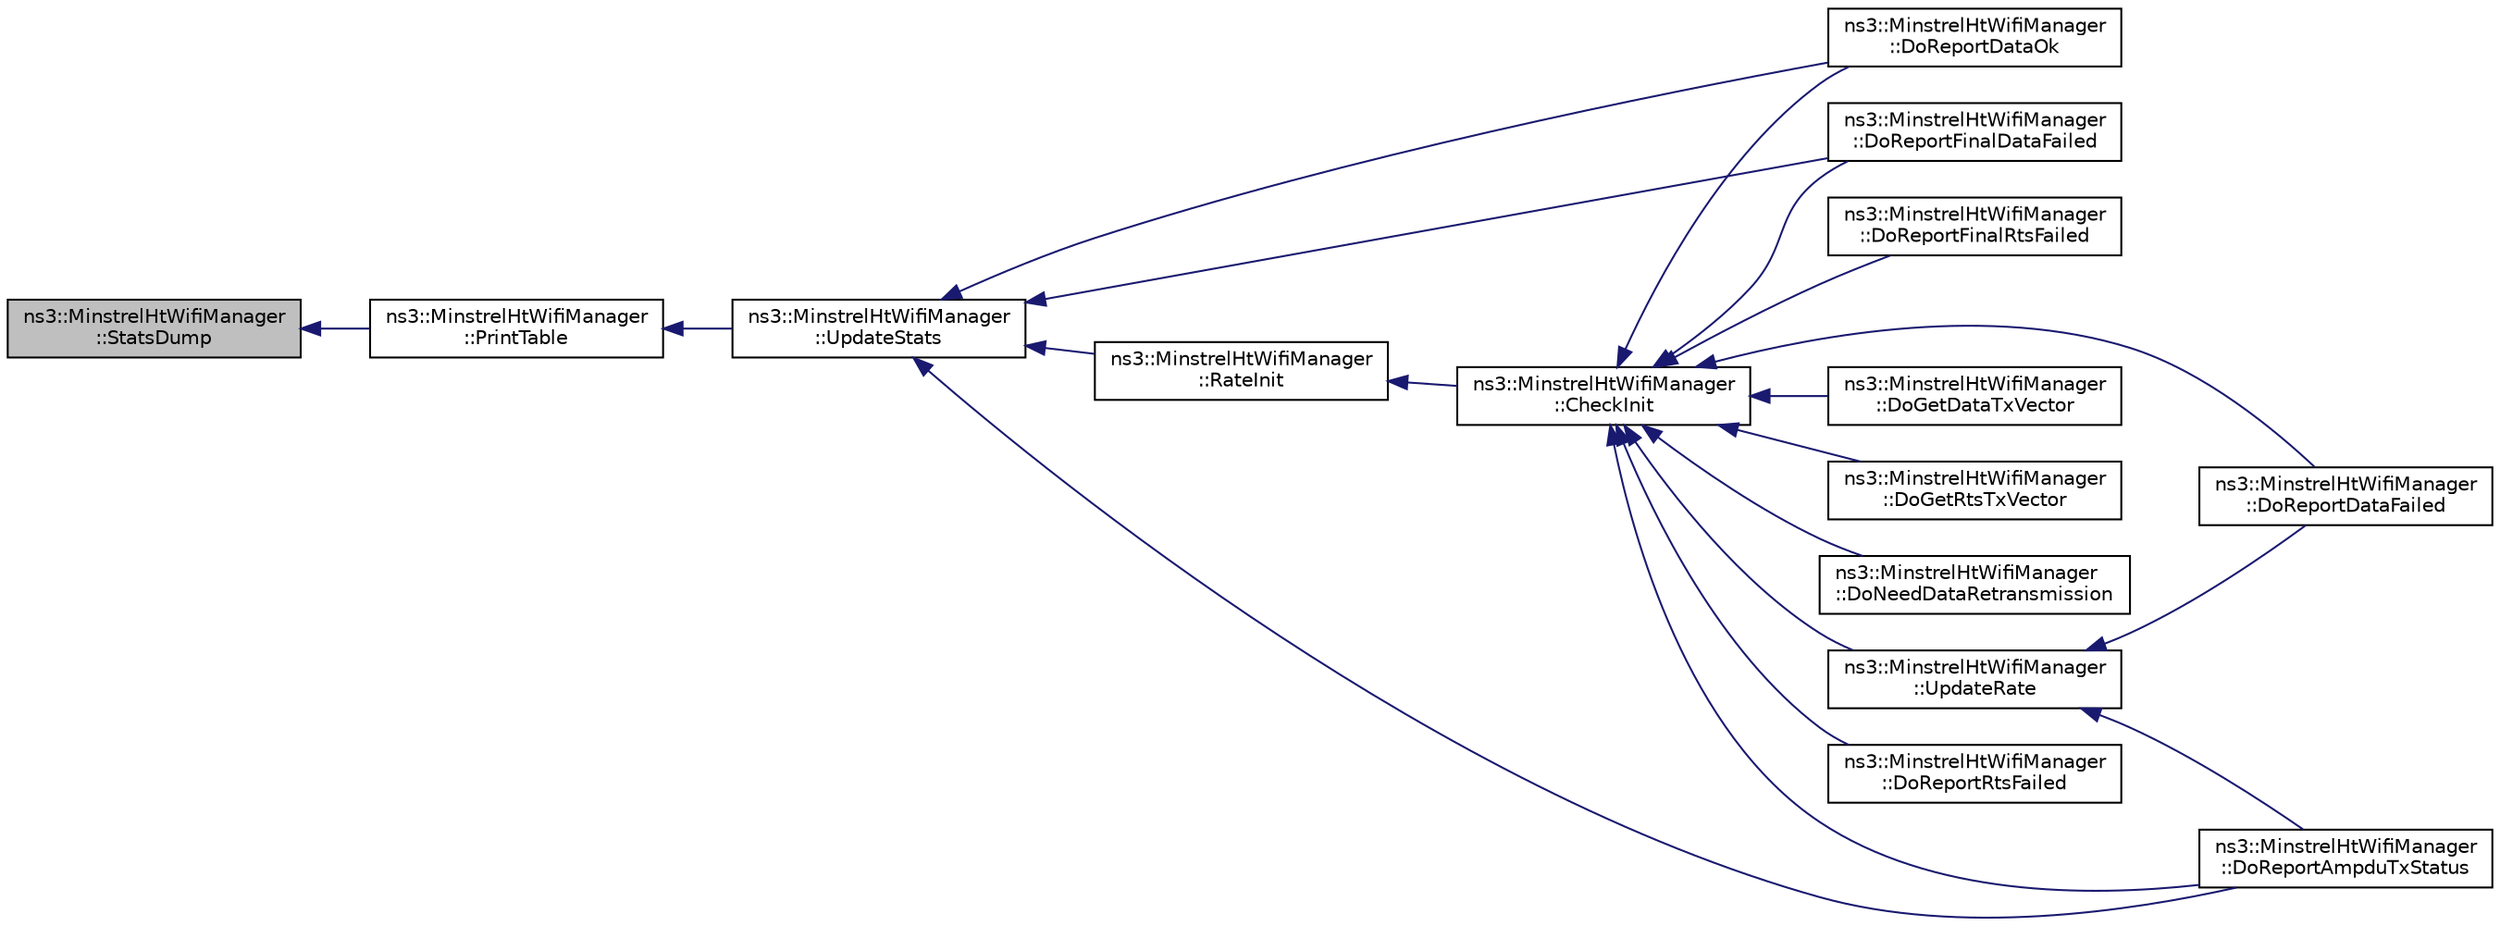 digraph "ns3::MinstrelHtWifiManager::StatsDump"
{
  edge [fontname="Helvetica",fontsize="10",labelfontname="Helvetica",labelfontsize="10"];
  node [fontname="Helvetica",fontsize="10",shape=record];
  rankdir="LR";
  Node1 [label="ns3::MinstrelHtWifiManager\l::StatsDump",height=0.2,width=0.4,color="black", fillcolor="grey75", style="filled", fontcolor="black"];
  Node1 -> Node2 [dir="back",color="midnightblue",fontsize="10",style="solid"];
  Node2 [label="ns3::MinstrelHtWifiManager\l::PrintTable",height=0.2,width=0.4,color="black", fillcolor="white", style="filled",URL="$dd/d09/classns3_1_1MinstrelHtWifiManager.html#a434fb6aadb02a74cc097ba54b7b02cb3"];
  Node2 -> Node3 [dir="back",color="midnightblue",fontsize="10",style="solid"];
  Node3 [label="ns3::MinstrelHtWifiManager\l::UpdateStats",height=0.2,width=0.4,color="black", fillcolor="white", style="filled",URL="$dd/d09/classns3_1_1MinstrelHtWifiManager.html#add9ba12485354ddfaae5a68a90469a92"];
  Node3 -> Node4 [dir="back",color="midnightblue",fontsize="10",style="solid"];
  Node4 [label="ns3::MinstrelHtWifiManager\l::DoReportDataOk",height=0.2,width=0.4,color="black", fillcolor="white", style="filled",URL="$dd/d09/classns3_1_1MinstrelHtWifiManager.html#a62ad32df22d4a75101d001e6e6635559"];
  Node3 -> Node5 [dir="back",color="midnightblue",fontsize="10",style="solid"];
  Node5 [label="ns3::MinstrelHtWifiManager\l::DoReportFinalDataFailed",height=0.2,width=0.4,color="black", fillcolor="white", style="filled",URL="$dd/d09/classns3_1_1MinstrelHtWifiManager.html#a7f0e93d9dccdb7bbbe35ff9b6d117d53"];
  Node3 -> Node6 [dir="back",color="midnightblue",fontsize="10",style="solid"];
  Node6 [label="ns3::MinstrelHtWifiManager\l::DoReportAmpduTxStatus",height=0.2,width=0.4,color="black", fillcolor="white", style="filled",URL="$dd/d09/classns3_1_1MinstrelHtWifiManager.html#a2a1c915cc3def7e9bff5da0123a16040"];
  Node3 -> Node7 [dir="back",color="midnightblue",fontsize="10",style="solid"];
  Node7 [label="ns3::MinstrelHtWifiManager\l::RateInit",height=0.2,width=0.4,color="black", fillcolor="white", style="filled",URL="$dd/d09/classns3_1_1MinstrelHtWifiManager.html#a3b59b889db624539c6d5af89fa5e9f74"];
  Node7 -> Node8 [dir="back",color="midnightblue",fontsize="10",style="solid"];
  Node8 [label="ns3::MinstrelHtWifiManager\l::CheckInit",height=0.2,width=0.4,color="black", fillcolor="white", style="filled",URL="$dd/d09/classns3_1_1MinstrelHtWifiManager.html#a7f94804a34efa6121bdfd5d01ac34694"];
  Node8 -> Node9 [dir="back",color="midnightblue",fontsize="10",style="solid"];
  Node9 [label="ns3::MinstrelHtWifiManager\l::DoReportRtsFailed",height=0.2,width=0.4,color="black", fillcolor="white", style="filled",URL="$dd/d09/classns3_1_1MinstrelHtWifiManager.html#a755d4934c2a8ea5392c23aed6ae85851"];
  Node8 -> Node10 [dir="back",color="midnightblue",fontsize="10",style="solid"];
  Node10 [label="ns3::MinstrelHtWifiManager\l::DoReportFinalRtsFailed",height=0.2,width=0.4,color="black", fillcolor="white", style="filled",URL="$dd/d09/classns3_1_1MinstrelHtWifiManager.html#a9891afb45c6fd574a040dfef9d85014f"];
  Node8 -> Node11 [dir="back",color="midnightblue",fontsize="10",style="solid"];
  Node11 [label="ns3::MinstrelHtWifiManager\l::DoReportDataFailed",height=0.2,width=0.4,color="black", fillcolor="white", style="filled",URL="$dd/d09/classns3_1_1MinstrelHtWifiManager.html#aa586c8a920a75e94428f44b560aefc7e"];
  Node8 -> Node4 [dir="back",color="midnightblue",fontsize="10",style="solid"];
  Node8 -> Node5 [dir="back",color="midnightblue",fontsize="10",style="solid"];
  Node8 -> Node6 [dir="back",color="midnightblue",fontsize="10",style="solid"];
  Node8 -> Node12 [dir="back",color="midnightblue",fontsize="10",style="solid"];
  Node12 [label="ns3::MinstrelHtWifiManager\l::UpdateRate",height=0.2,width=0.4,color="black", fillcolor="white", style="filled",URL="$dd/d09/classns3_1_1MinstrelHtWifiManager.html#abb282b56803faf26139d0db929b09b22"];
  Node12 -> Node11 [dir="back",color="midnightblue",fontsize="10",style="solid"];
  Node12 -> Node6 [dir="back",color="midnightblue",fontsize="10",style="solid"];
  Node8 -> Node13 [dir="back",color="midnightblue",fontsize="10",style="solid"];
  Node13 [label="ns3::MinstrelHtWifiManager\l::DoGetDataTxVector",height=0.2,width=0.4,color="black", fillcolor="white", style="filled",URL="$dd/d09/classns3_1_1MinstrelHtWifiManager.html#abc2436c9c8dabb7c78907f478e1bb8c7"];
  Node8 -> Node14 [dir="back",color="midnightblue",fontsize="10",style="solid"];
  Node14 [label="ns3::MinstrelHtWifiManager\l::DoGetRtsTxVector",height=0.2,width=0.4,color="black", fillcolor="white", style="filled",URL="$dd/d09/classns3_1_1MinstrelHtWifiManager.html#a8628d42b27a3bf5cbbd4ea0ec2a79307"];
  Node8 -> Node15 [dir="back",color="midnightblue",fontsize="10",style="solid"];
  Node15 [label="ns3::MinstrelHtWifiManager\l::DoNeedDataRetransmission",height=0.2,width=0.4,color="black", fillcolor="white", style="filled",URL="$dd/d09/classns3_1_1MinstrelHtWifiManager.html#adb495f5af6c0f3d22396a0c05869d33f"];
}
